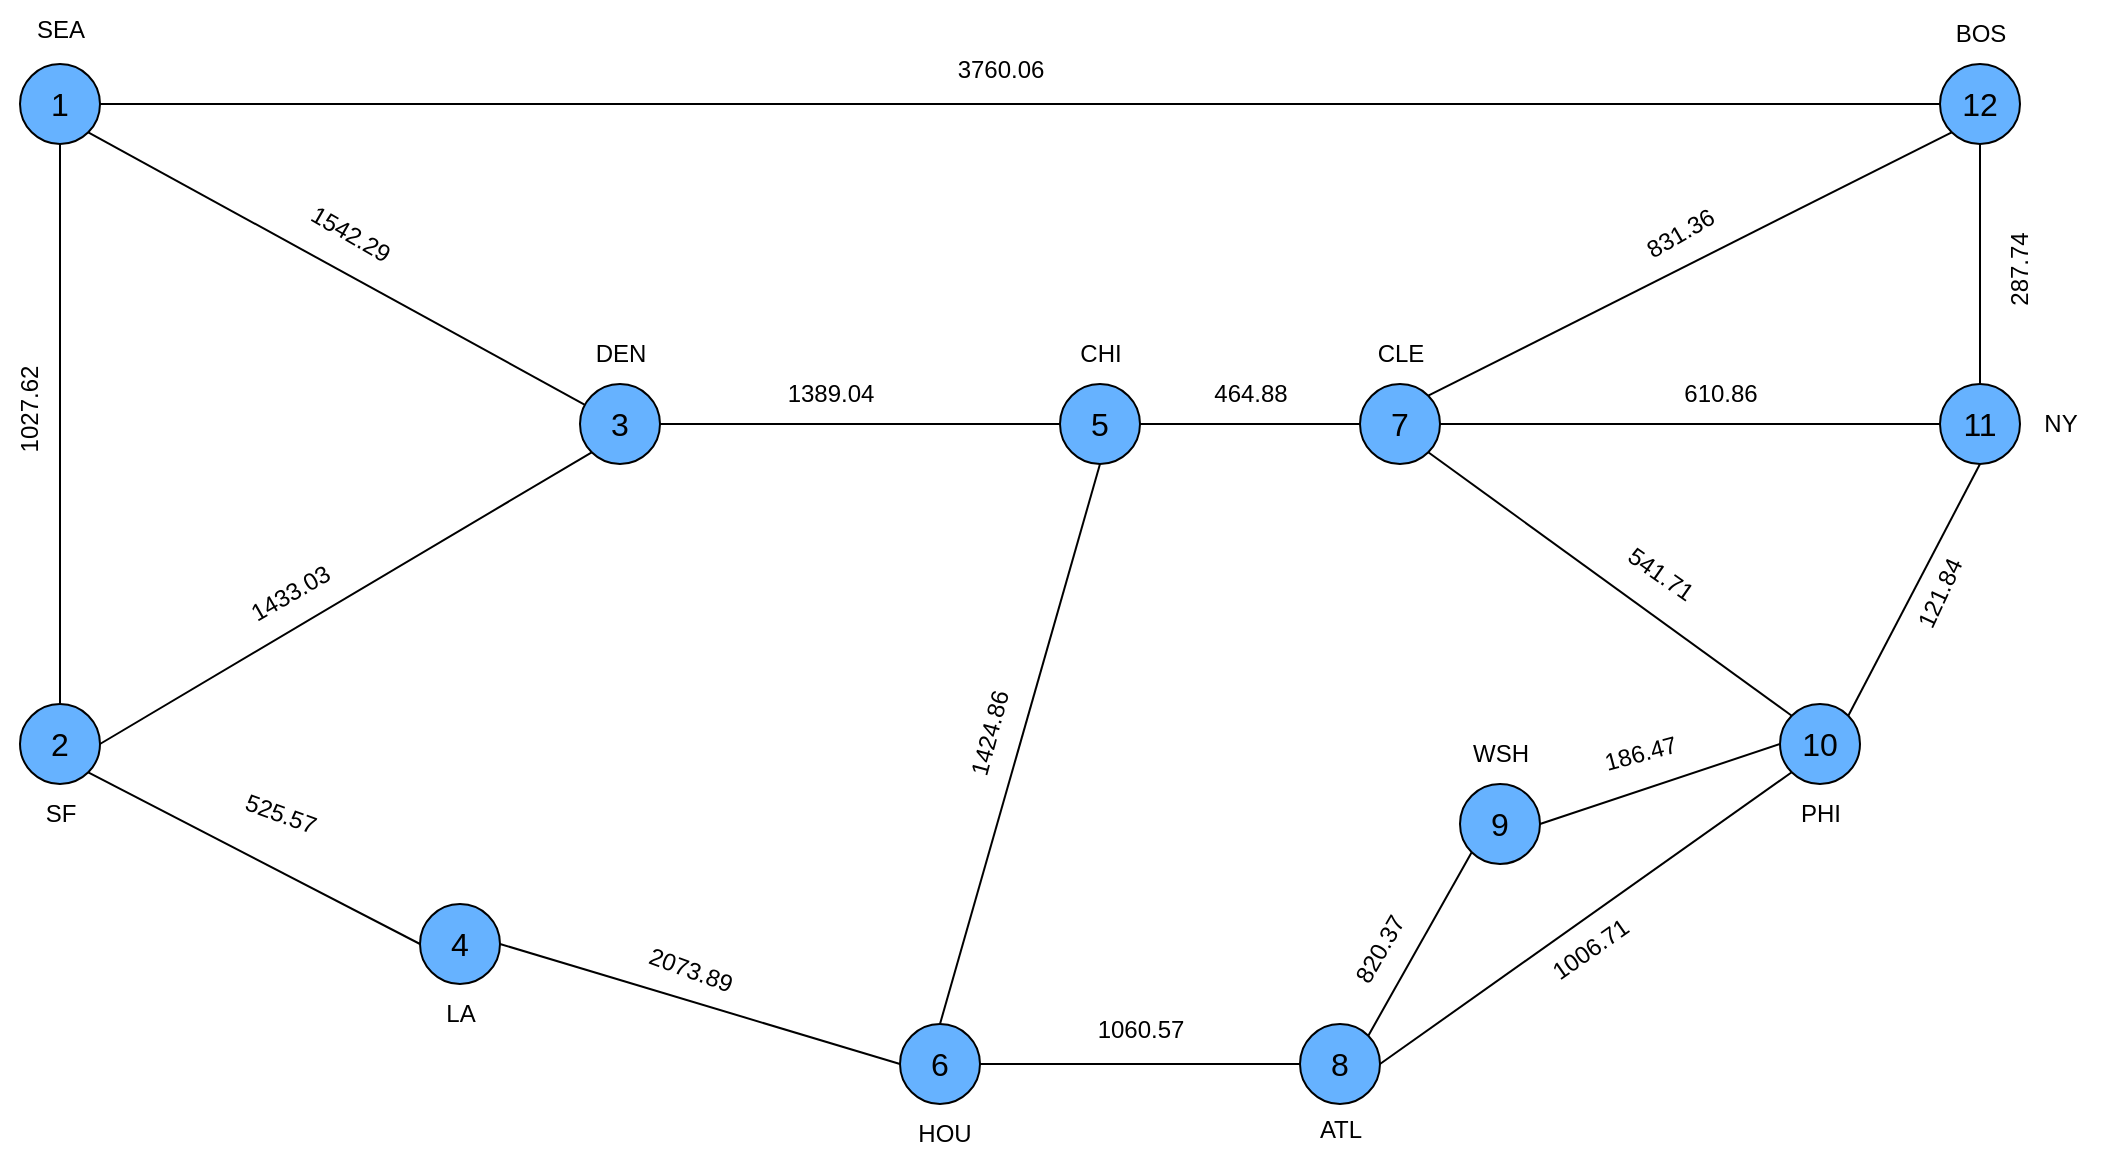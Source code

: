 <mxfile version="22.1.16" type="github">
  <diagram name="Page-1" id="o9Q4rjsFxpSF77I3_r0L">
    <mxGraphModel dx="4431" dy="1840" grid="1" gridSize="10" guides="1" tooltips="1" connect="1" arrows="1" fold="1" page="1" pageScale="1" pageWidth="1169" pageHeight="827" math="0" shadow="0">
      <root>
        <mxCell id="0" />
        <mxCell id="1" parent="0" />
        <mxCell id="TF3HSX-W0WKJXSVS0arP-4" value="1" style="ellipse;whiteSpace=wrap;html=1;fontSize=16;fillColor=#66B2FF;" parent="1" vertex="1">
          <mxGeometry x="-2240" y="-720" width="40" height="40" as="geometry" />
        </mxCell>
        <mxCell id="9W2sHSypaZOzRdrTCwbB-4" value="2" style="ellipse;whiteSpace=wrap;html=1;fontSize=16;fillColor=#66B2FF;" vertex="1" parent="1">
          <mxGeometry x="-2240" y="-400" width="40" height="40" as="geometry" />
        </mxCell>
        <mxCell id="9W2sHSypaZOzRdrTCwbB-5" value="3" style="ellipse;whiteSpace=wrap;html=1;fontSize=16;fillColor=#66B2FF;" vertex="1" parent="1">
          <mxGeometry x="-1960" y="-560" width="40" height="40" as="geometry" />
        </mxCell>
        <mxCell id="9W2sHSypaZOzRdrTCwbB-6" value="4" style="ellipse;whiteSpace=wrap;html=1;fontSize=16;fillColor=#66B2FF;" vertex="1" parent="1">
          <mxGeometry x="-2040" y="-300" width="40" height="40" as="geometry" />
        </mxCell>
        <mxCell id="9W2sHSypaZOzRdrTCwbB-8" value="5" style="ellipse;whiteSpace=wrap;html=1;fontSize=16;fillColor=#66B2FF;" vertex="1" parent="1">
          <mxGeometry x="-1720" y="-560" width="40" height="40" as="geometry" />
        </mxCell>
        <mxCell id="9W2sHSypaZOzRdrTCwbB-9" value="6" style="ellipse;whiteSpace=wrap;html=1;fontSize=16;fillColor=#66B2FF;" vertex="1" parent="1">
          <mxGeometry x="-1800" y="-240" width="40" height="40" as="geometry" />
        </mxCell>
        <mxCell id="9W2sHSypaZOzRdrTCwbB-10" value="7" style="ellipse;whiteSpace=wrap;html=1;fontSize=16;fillColor=#66B2FF;" vertex="1" parent="1">
          <mxGeometry x="-1570" y="-560" width="40" height="40" as="geometry" />
        </mxCell>
        <mxCell id="9W2sHSypaZOzRdrTCwbB-11" value="8" style="ellipse;whiteSpace=wrap;html=1;fontSize=16;fillColor=#66B2FF;" vertex="1" parent="1">
          <mxGeometry x="-1600" y="-240" width="40" height="40" as="geometry" />
        </mxCell>
        <mxCell id="9W2sHSypaZOzRdrTCwbB-12" value="12" style="ellipse;whiteSpace=wrap;html=1;fontSize=16;fillColor=#66B2FF;" vertex="1" parent="1">
          <mxGeometry x="-1280" y="-720" width="40" height="40" as="geometry" />
        </mxCell>
        <mxCell id="9W2sHSypaZOzRdrTCwbB-13" value="11" style="ellipse;whiteSpace=wrap;html=1;fontSize=16;fillColor=#66B2FF;" vertex="1" parent="1">
          <mxGeometry x="-1280" y="-560" width="40" height="40" as="geometry" />
        </mxCell>
        <mxCell id="9W2sHSypaZOzRdrTCwbB-14" value="9" style="ellipse;whiteSpace=wrap;html=1;fontSize=16;fillColor=#66B2FF;" vertex="1" parent="1">
          <mxGeometry x="-1520" y="-360" width="40" height="40" as="geometry" />
        </mxCell>
        <mxCell id="9W2sHSypaZOzRdrTCwbB-19" value="10" style="ellipse;whiteSpace=wrap;html=1;fontSize=16;fillColor=#66B2FF;" vertex="1" parent="1">
          <mxGeometry x="-1360" y="-400" width="40" height="40" as="geometry" />
        </mxCell>
        <mxCell id="9W2sHSypaZOzRdrTCwbB-33" value="" style="endArrow=none;html=1;rounded=0;entryX=0;entryY=0.5;entryDx=0;entryDy=0;exitX=1;exitY=0.5;exitDx=0;exitDy=0;" edge="1" parent="1" source="TF3HSX-W0WKJXSVS0arP-4" target="9W2sHSypaZOzRdrTCwbB-12">
          <mxGeometry width="50" height="50" relative="1" as="geometry">
            <mxPoint x="-1570" y="-170" as="sourcePoint" />
            <mxPoint x="-1520" y="-220" as="targetPoint" />
          </mxGeometry>
        </mxCell>
        <mxCell id="9W2sHSypaZOzRdrTCwbB-34" value="" style="endArrow=none;html=1;rounded=0;entryX=1;entryY=1;entryDx=0;entryDy=0;" edge="1" parent="1" source="9W2sHSypaZOzRdrTCwbB-5" target="TF3HSX-W0WKJXSVS0arP-4">
          <mxGeometry width="50" height="50" relative="1" as="geometry">
            <mxPoint x="-1910" y="-270" as="sourcePoint" />
            <mxPoint x="-1860" y="-320" as="targetPoint" />
          </mxGeometry>
        </mxCell>
        <mxCell id="9W2sHSypaZOzRdrTCwbB-35" value="" style="endArrow=none;html=1;rounded=0;entryX=0;entryY=1;entryDx=0;entryDy=0;exitX=1;exitY=0.5;exitDx=0;exitDy=0;" edge="1" parent="1" source="9W2sHSypaZOzRdrTCwbB-4" target="9W2sHSypaZOzRdrTCwbB-5">
          <mxGeometry width="50" height="50" relative="1" as="geometry">
            <mxPoint x="-1910" y="-230" as="sourcePoint" />
            <mxPoint x="-1860" y="-280" as="targetPoint" />
          </mxGeometry>
        </mxCell>
        <mxCell id="9W2sHSypaZOzRdrTCwbB-36" value="" style="endArrow=none;html=1;rounded=0;entryX=0.5;entryY=1;entryDx=0;entryDy=0;exitX=0.5;exitY=0;exitDx=0;exitDy=0;" edge="1" parent="1" source="9W2sHSypaZOzRdrTCwbB-4" target="TF3HSX-W0WKJXSVS0arP-4">
          <mxGeometry width="50" height="50" relative="1" as="geometry">
            <mxPoint x="-1910" y="-270" as="sourcePoint" />
            <mxPoint x="-1860" y="-320" as="targetPoint" />
          </mxGeometry>
        </mxCell>
        <mxCell id="9W2sHSypaZOzRdrTCwbB-37" value="" style="endArrow=none;html=1;rounded=0;entryX=1;entryY=0.5;entryDx=0;entryDy=0;exitX=0;exitY=0.5;exitDx=0;exitDy=0;" edge="1" parent="1" source="9W2sHSypaZOzRdrTCwbB-8" target="9W2sHSypaZOzRdrTCwbB-5">
          <mxGeometry width="50" height="50" relative="1" as="geometry">
            <mxPoint x="-1910" y="-230" as="sourcePoint" />
            <mxPoint x="-1860" y="-280" as="targetPoint" />
          </mxGeometry>
        </mxCell>
        <mxCell id="9W2sHSypaZOzRdrTCwbB-38" value="" style="endArrow=none;html=1;rounded=0;exitX=1;exitY=1;exitDx=0;exitDy=0;entryX=0;entryY=0.5;entryDx=0;entryDy=0;" edge="1" parent="1" source="9W2sHSypaZOzRdrTCwbB-4" target="9W2sHSypaZOzRdrTCwbB-6">
          <mxGeometry width="50" height="50" relative="1" as="geometry">
            <mxPoint x="-1910" y="-230" as="sourcePoint" />
            <mxPoint x="-2060" y="-260" as="targetPoint" />
          </mxGeometry>
        </mxCell>
        <mxCell id="9W2sHSypaZOzRdrTCwbB-40" value="" style="endArrow=none;html=1;rounded=0;entryX=0;entryY=0.5;entryDx=0;entryDy=0;exitX=1;exitY=0.5;exitDx=0;exitDy=0;" edge="1" parent="1" source="9W2sHSypaZOzRdrTCwbB-9" target="9W2sHSypaZOzRdrTCwbB-11">
          <mxGeometry width="50" height="50" relative="1" as="geometry">
            <mxPoint x="-1720" y="-210" as="sourcePoint" />
            <mxPoint x="-1670" y="-260" as="targetPoint" />
          </mxGeometry>
        </mxCell>
        <mxCell id="9W2sHSypaZOzRdrTCwbB-42" value="" style="endArrow=none;html=1;rounded=0;entryX=0;entryY=0.5;entryDx=0;entryDy=0;exitX=1;exitY=0.5;exitDx=0;exitDy=0;" edge="1" parent="1" source="9W2sHSypaZOzRdrTCwbB-8" target="9W2sHSypaZOzRdrTCwbB-10">
          <mxGeometry width="50" height="50" relative="1" as="geometry">
            <mxPoint x="-1960" y="-300" as="sourcePoint" />
            <mxPoint x="-1910" y="-350" as="targetPoint" />
          </mxGeometry>
        </mxCell>
        <mxCell id="9W2sHSypaZOzRdrTCwbB-43" value="" style="endArrow=none;html=1;rounded=0;entryX=0;entryY=0.5;entryDx=0;entryDy=0;exitX=1;exitY=0.5;exitDx=0;exitDy=0;" edge="1" parent="1" source="9W2sHSypaZOzRdrTCwbB-14" target="9W2sHSypaZOzRdrTCwbB-19">
          <mxGeometry width="50" height="50" relative="1" as="geometry">
            <mxPoint x="-1580" y="-350" as="sourcePoint" />
            <mxPoint x="-1530" y="-400" as="targetPoint" />
          </mxGeometry>
        </mxCell>
        <mxCell id="9W2sHSypaZOzRdrTCwbB-46" value="" style="endArrow=none;html=1;rounded=0;entryX=0;entryY=1;entryDx=0;entryDy=0;exitX=1;exitY=0;exitDx=0;exitDy=0;" edge="1" parent="1" source="9W2sHSypaZOzRdrTCwbB-10" target="9W2sHSypaZOzRdrTCwbB-12">
          <mxGeometry width="50" height="50" relative="1" as="geometry">
            <mxPoint x="-1580" y="-390" as="sourcePoint" />
            <mxPoint x="-1530" y="-440" as="targetPoint" />
          </mxGeometry>
        </mxCell>
        <mxCell id="9W2sHSypaZOzRdrTCwbB-48" value="" style="endArrow=none;html=1;rounded=0;entryX=0;entryY=0.5;entryDx=0;entryDy=0;exitX=1;exitY=0.5;exitDx=0;exitDy=0;" edge="1" parent="1" source="9W2sHSypaZOzRdrTCwbB-10" target="9W2sHSypaZOzRdrTCwbB-13">
          <mxGeometry width="50" height="50" relative="1" as="geometry">
            <mxPoint x="-1580" y="-350" as="sourcePoint" />
            <mxPoint x="-1530" y="-400" as="targetPoint" />
          </mxGeometry>
        </mxCell>
        <mxCell id="9W2sHSypaZOzRdrTCwbB-49" value="" style="endArrow=none;html=1;rounded=0;entryX=0;entryY=0;entryDx=0;entryDy=0;exitX=1;exitY=1;exitDx=0;exitDy=0;" edge="1" parent="1" source="9W2sHSypaZOzRdrTCwbB-10" target="9W2sHSypaZOzRdrTCwbB-19">
          <mxGeometry width="50" height="50" relative="1" as="geometry">
            <mxPoint x="-1580" y="-350" as="sourcePoint" />
            <mxPoint x="-1530" y="-400" as="targetPoint" />
          </mxGeometry>
        </mxCell>
        <mxCell id="9W2sHSypaZOzRdrTCwbB-50" value="" style="endArrow=none;html=1;rounded=0;entryX=0.5;entryY=1;entryDx=0;entryDy=0;exitX=1;exitY=0;exitDx=0;exitDy=0;" edge="1" parent="1" source="9W2sHSypaZOzRdrTCwbB-19" target="9W2sHSypaZOzRdrTCwbB-13">
          <mxGeometry width="50" height="50" relative="1" as="geometry">
            <mxPoint x="-1320" y="-410" as="sourcePoint" />
            <mxPoint x="-1270" y="-460" as="targetPoint" />
          </mxGeometry>
        </mxCell>
        <mxCell id="9W2sHSypaZOzRdrTCwbB-51" value="" style="endArrow=none;html=1;rounded=0;entryX=0;entryY=1;entryDx=0;entryDy=0;exitX=1;exitY=0;exitDx=0;exitDy=0;" edge="1" parent="1" source="9W2sHSypaZOzRdrTCwbB-11" target="9W2sHSypaZOzRdrTCwbB-14">
          <mxGeometry width="50" height="50" relative="1" as="geometry">
            <mxPoint x="-1570" y="-280" as="sourcePoint" />
            <mxPoint x="-1520" y="-330" as="targetPoint" />
          </mxGeometry>
        </mxCell>
        <mxCell id="9W2sHSypaZOzRdrTCwbB-52" value="" style="endArrow=none;html=1;rounded=0;entryX=0;entryY=1;entryDx=0;entryDy=0;exitX=1;exitY=0.5;exitDx=0;exitDy=0;" edge="1" parent="1" source="9W2sHSypaZOzRdrTCwbB-11" target="9W2sHSypaZOzRdrTCwbB-19">
          <mxGeometry width="50" height="50" relative="1" as="geometry">
            <mxPoint x="-1470" y="-220" as="sourcePoint" />
            <mxPoint x="-1420" y="-270" as="targetPoint" />
          </mxGeometry>
        </mxCell>
        <mxCell id="9W2sHSypaZOzRdrTCwbB-53" value="" style="endArrow=none;html=1;rounded=0;entryX=0.5;entryY=1;entryDx=0;entryDy=0;exitX=0.5;exitY=0;exitDx=0;exitDy=0;" edge="1" parent="1" source="9W2sHSypaZOzRdrTCwbB-13" target="9W2sHSypaZOzRdrTCwbB-12">
          <mxGeometry width="50" height="50" relative="1" as="geometry">
            <mxPoint x="-1290" y="-610" as="sourcePoint" />
            <mxPoint x="-1240" y="-660" as="targetPoint" />
          </mxGeometry>
        </mxCell>
        <mxCell id="9W2sHSypaZOzRdrTCwbB-55" value="" style="endArrow=none;html=1;rounded=0;entryX=0.5;entryY=1;entryDx=0;entryDy=0;exitX=0.5;exitY=0;exitDx=0;exitDy=0;" edge="1" parent="1" source="9W2sHSypaZOzRdrTCwbB-9" target="9W2sHSypaZOzRdrTCwbB-8">
          <mxGeometry width="50" height="50" relative="1" as="geometry">
            <mxPoint x="-1780" y="-350" as="sourcePoint" />
            <mxPoint x="-1730" y="-400" as="targetPoint" />
          </mxGeometry>
        </mxCell>
        <mxCell id="9W2sHSypaZOzRdrTCwbB-57" value="SEA" style="text;html=1;align=center;verticalAlign=middle;resizable=0;points=[];autosize=1;strokeColor=none;fillColor=none;" vertex="1" parent="1">
          <mxGeometry x="-2245" y="-752" width="50" height="30" as="geometry" />
        </mxCell>
        <mxCell id="9W2sHSypaZOzRdrTCwbB-58" value="SF" style="text;html=1;align=center;verticalAlign=middle;resizable=0;points=[];autosize=1;strokeColor=none;fillColor=none;" vertex="1" parent="1">
          <mxGeometry x="-2240" y="-360" width="40" height="30" as="geometry" />
        </mxCell>
        <mxCell id="9W2sHSypaZOzRdrTCwbB-59" value="LA" style="text;html=1;align=center;verticalAlign=middle;resizable=0;points=[];autosize=1;strokeColor=none;fillColor=none;" vertex="1" parent="1">
          <mxGeometry x="-2040" y="-260" width="40" height="30" as="geometry" />
        </mxCell>
        <mxCell id="9W2sHSypaZOzRdrTCwbB-60" value="DEN" style="text;html=1;align=center;verticalAlign=middle;resizable=0;points=[];autosize=1;strokeColor=none;fillColor=none;" vertex="1" parent="1">
          <mxGeometry x="-1965" y="-590" width="50" height="30" as="geometry" />
        </mxCell>
        <mxCell id="9W2sHSypaZOzRdrTCwbB-61" value="CHI" style="text;html=1;align=center;verticalAlign=middle;resizable=0;points=[];autosize=1;strokeColor=none;fillColor=none;" vertex="1" parent="1">
          <mxGeometry x="-1720" y="-590" width="40" height="30" as="geometry" />
        </mxCell>
        <mxCell id="9W2sHSypaZOzRdrTCwbB-62" value="CLE" style="text;html=1;align=center;verticalAlign=middle;resizable=0;points=[];autosize=1;strokeColor=none;fillColor=none;" vertex="1" parent="1">
          <mxGeometry x="-1575" y="-590" width="50" height="30" as="geometry" />
        </mxCell>
        <mxCell id="9W2sHSypaZOzRdrTCwbB-63" value="WSH" style="text;html=1;align=center;verticalAlign=middle;resizable=0;points=[];autosize=1;strokeColor=none;fillColor=none;" vertex="1" parent="1">
          <mxGeometry x="-1525" y="-390" width="50" height="30" as="geometry" />
        </mxCell>
        <mxCell id="9W2sHSypaZOzRdrTCwbB-64" value="HOU" style="text;html=1;align=center;verticalAlign=middle;resizable=0;points=[];autosize=1;strokeColor=none;fillColor=none;" vertex="1" parent="1">
          <mxGeometry x="-1803" y="-200" width="50" height="30" as="geometry" />
        </mxCell>
        <mxCell id="9W2sHSypaZOzRdrTCwbB-65" value="ATL" style="text;html=1;align=center;verticalAlign=middle;resizable=0;points=[];autosize=1;strokeColor=none;fillColor=none;" vertex="1" parent="1">
          <mxGeometry x="-1600" y="-202" width="40" height="30" as="geometry" />
        </mxCell>
        <mxCell id="9W2sHSypaZOzRdrTCwbB-66" value="PHI" style="text;html=1;align=center;verticalAlign=middle;resizable=0;points=[];autosize=1;strokeColor=none;fillColor=none;" vertex="1" parent="1">
          <mxGeometry x="-1360" y="-360" width="40" height="30" as="geometry" />
        </mxCell>
        <mxCell id="9W2sHSypaZOzRdrTCwbB-67" value="NY" style="text;html=1;align=center;verticalAlign=middle;resizable=0;points=[];autosize=1;strokeColor=none;fillColor=none;" vertex="1" parent="1">
          <mxGeometry x="-1240" y="-555" width="40" height="30" as="geometry" />
        </mxCell>
        <mxCell id="9W2sHSypaZOzRdrTCwbB-68" value="BOS" style="text;html=1;align=center;verticalAlign=middle;resizable=0;points=[];autosize=1;strokeColor=none;fillColor=none;" vertex="1" parent="1">
          <mxGeometry x="-1285" y="-750" width="50" height="30" as="geometry" />
        </mxCell>
        <mxCell id="9W2sHSypaZOzRdrTCwbB-69" value="1027.62" style="text;html=1;align=center;verticalAlign=middle;resizable=0;points=[];autosize=1;strokeColor=none;fillColor=none;rotation=-90;" vertex="1" parent="1">
          <mxGeometry x="-2270" y="-562" width="70" height="30" as="geometry" />
        </mxCell>
        <mxCell id="9W2sHSypaZOzRdrTCwbB-70" value="1542.29" style="text;html=1;align=center;verticalAlign=middle;resizable=0;points=[];autosize=1;strokeColor=none;fillColor=none;rotation=30;" vertex="1" parent="1">
          <mxGeometry x="-2110" y="-650" width="70" height="30" as="geometry" />
        </mxCell>
        <mxCell id="9W2sHSypaZOzRdrTCwbB-73" value="3760.06" style="text;html=1;align=center;verticalAlign=middle;resizable=0;points=[];autosize=1;strokeColor=none;fillColor=none;" vertex="1" parent="1">
          <mxGeometry x="-1785" y="-732" width="70" height="30" as="geometry" />
        </mxCell>
        <mxCell id="9W2sHSypaZOzRdrTCwbB-74" value="1433.03" style="text;html=1;align=center;verticalAlign=middle;resizable=0;points=[];autosize=1;strokeColor=none;fillColor=none;rotation=-30;" vertex="1" parent="1">
          <mxGeometry x="-2140" y="-470" width="70" height="30" as="geometry" />
        </mxCell>
        <mxCell id="9W2sHSypaZOzRdrTCwbB-75" value="525.57" style="text;html=1;align=center;verticalAlign=middle;resizable=0;points=[];autosize=1;strokeColor=none;fillColor=none;rotation=20;" vertex="1" parent="1">
          <mxGeometry x="-2140" y="-360" width="60" height="30" as="geometry" />
        </mxCell>
        <mxCell id="9W2sHSypaZOzRdrTCwbB-76" value="1389.04" style="text;html=1;align=center;verticalAlign=middle;resizable=0;points=[];autosize=1;strokeColor=none;fillColor=none;" vertex="1" parent="1">
          <mxGeometry x="-1870" y="-570" width="70" height="30" as="geometry" />
        </mxCell>
        <mxCell id="9W2sHSypaZOzRdrTCwbB-77" value="2073.89" style="text;html=1;align=center;verticalAlign=middle;resizable=0;points=[];autosize=1;strokeColor=none;fillColor=none;rotation=20;" vertex="1" parent="1">
          <mxGeometry x="-1940" y="-282" width="70" height="30" as="geometry" />
        </mxCell>
        <mxCell id="9W2sHSypaZOzRdrTCwbB-79" value="1424.86" style="text;html=1;align=center;verticalAlign=middle;resizable=0;points=[];autosize=1;strokeColor=none;fillColor=none;rotation=-75;" vertex="1" parent="1">
          <mxGeometry x="-1790" y="-400" width="70" height="30" as="geometry" />
        </mxCell>
        <mxCell id="9W2sHSypaZOzRdrTCwbB-80" value="464.88" style="text;html=1;align=center;verticalAlign=middle;resizable=0;points=[];autosize=1;strokeColor=none;fillColor=none;" vertex="1" parent="1">
          <mxGeometry x="-1655" y="-570" width="60" height="30" as="geometry" />
        </mxCell>
        <mxCell id="9W2sHSypaZOzRdrTCwbB-82" value="1060.57" style="text;html=1;align=center;verticalAlign=middle;resizable=0;points=[];autosize=1;strokeColor=none;fillColor=none;" vertex="1" parent="1">
          <mxGeometry x="-1715" y="-252" width="70" height="30" as="geometry" />
        </mxCell>
        <mxCell id="9W2sHSypaZOzRdrTCwbB-83" value="541.71" style="text;html=1;align=center;verticalAlign=middle;resizable=0;points=[];autosize=1;strokeColor=none;fillColor=none;rotation=35;" vertex="1" parent="1">
          <mxGeometry x="-1450" y="-480" width="60" height="30" as="geometry" />
        </mxCell>
        <mxCell id="9W2sHSypaZOzRdrTCwbB-85" value="610.86" style="text;html=1;align=center;verticalAlign=middle;resizable=0;points=[];autosize=1;strokeColor=none;fillColor=none;" vertex="1" parent="1">
          <mxGeometry x="-1420" y="-570" width="60" height="30" as="geometry" />
        </mxCell>
        <mxCell id="9W2sHSypaZOzRdrTCwbB-86" value="831.36" style="text;html=1;align=center;verticalAlign=middle;resizable=0;points=[];autosize=1;strokeColor=none;fillColor=none;rotation=-30;" vertex="1" parent="1">
          <mxGeometry x="-1440" y="-650" width="60" height="30" as="geometry" />
        </mxCell>
        <mxCell id="9W2sHSypaZOzRdrTCwbB-87" value="287.74" style="text;html=1;align=center;verticalAlign=middle;resizable=0;points=[];autosize=1;strokeColor=none;fillColor=none;rotation=-90;" vertex="1" parent="1">
          <mxGeometry x="-1270" y="-632" width="60" height="30" as="geometry" />
        </mxCell>
        <mxCell id="9W2sHSypaZOzRdrTCwbB-88" value="121.84" style="text;html=1;align=center;verticalAlign=middle;resizable=0;points=[];autosize=1;strokeColor=none;fillColor=none;rotation=-65;" vertex="1" parent="1">
          <mxGeometry x="-1310" y="-470" width="60" height="30" as="geometry" />
        </mxCell>
        <mxCell id="9W2sHSypaZOzRdrTCwbB-89" value="186.47" style="text;html=1;align=center;verticalAlign=middle;resizable=0;points=[];autosize=1;strokeColor=none;fillColor=none;rotation=-15;" vertex="1" parent="1">
          <mxGeometry x="-1460" y="-390" width="60" height="30" as="geometry" />
        </mxCell>
        <mxCell id="9W2sHSypaZOzRdrTCwbB-90" value="820.37" style="text;html=1;align=center;verticalAlign=middle;resizable=0;points=[];autosize=1;strokeColor=none;fillColor=none;rotation=-60;" vertex="1" parent="1">
          <mxGeometry x="-1590" y="-292" width="60" height="30" as="geometry" />
        </mxCell>
        <mxCell id="9W2sHSypaZOzRdrTCwbB-91" value="1006.71" style="text;html=1;align=center;verticalAlign=middle;resizable=0;points=[];autosize=1;strokeColor=none;fillColor=none;rotation=-35;" vertex="1" parent="1">
          <mxGeometry x="-1490" y="-292" width="70" height="30" as="geometry" />
        </mxCell>
        <mxCell id="9W2sHSypaZOzRdrTCwbB-94" value="" style="endArrow=none;html=1;rounded=0;entryX=1;entryY=0.5;entryDx=0;entryDy=0;exitX=0;exitY=0.5;exitDx=0;exitDy=0;" edge="1" parent="1" source="9W2sHSypaZOzRdrTCwbB-9" target="9W2sHSypaZOzRdrTCwbB-6">
          <mxGeometry width="50" height="50" relative="1" as="geometry">
            <mxPoint x="-1980" y="-190" as="sourcePoint" />
            <mxPoint x="-1930" y="-240" as="targetPoint" />
          </mxGeometry>
        </mxCell>
      </root>
    </mxGraphModel>
  </diagram>
</mxfile>
